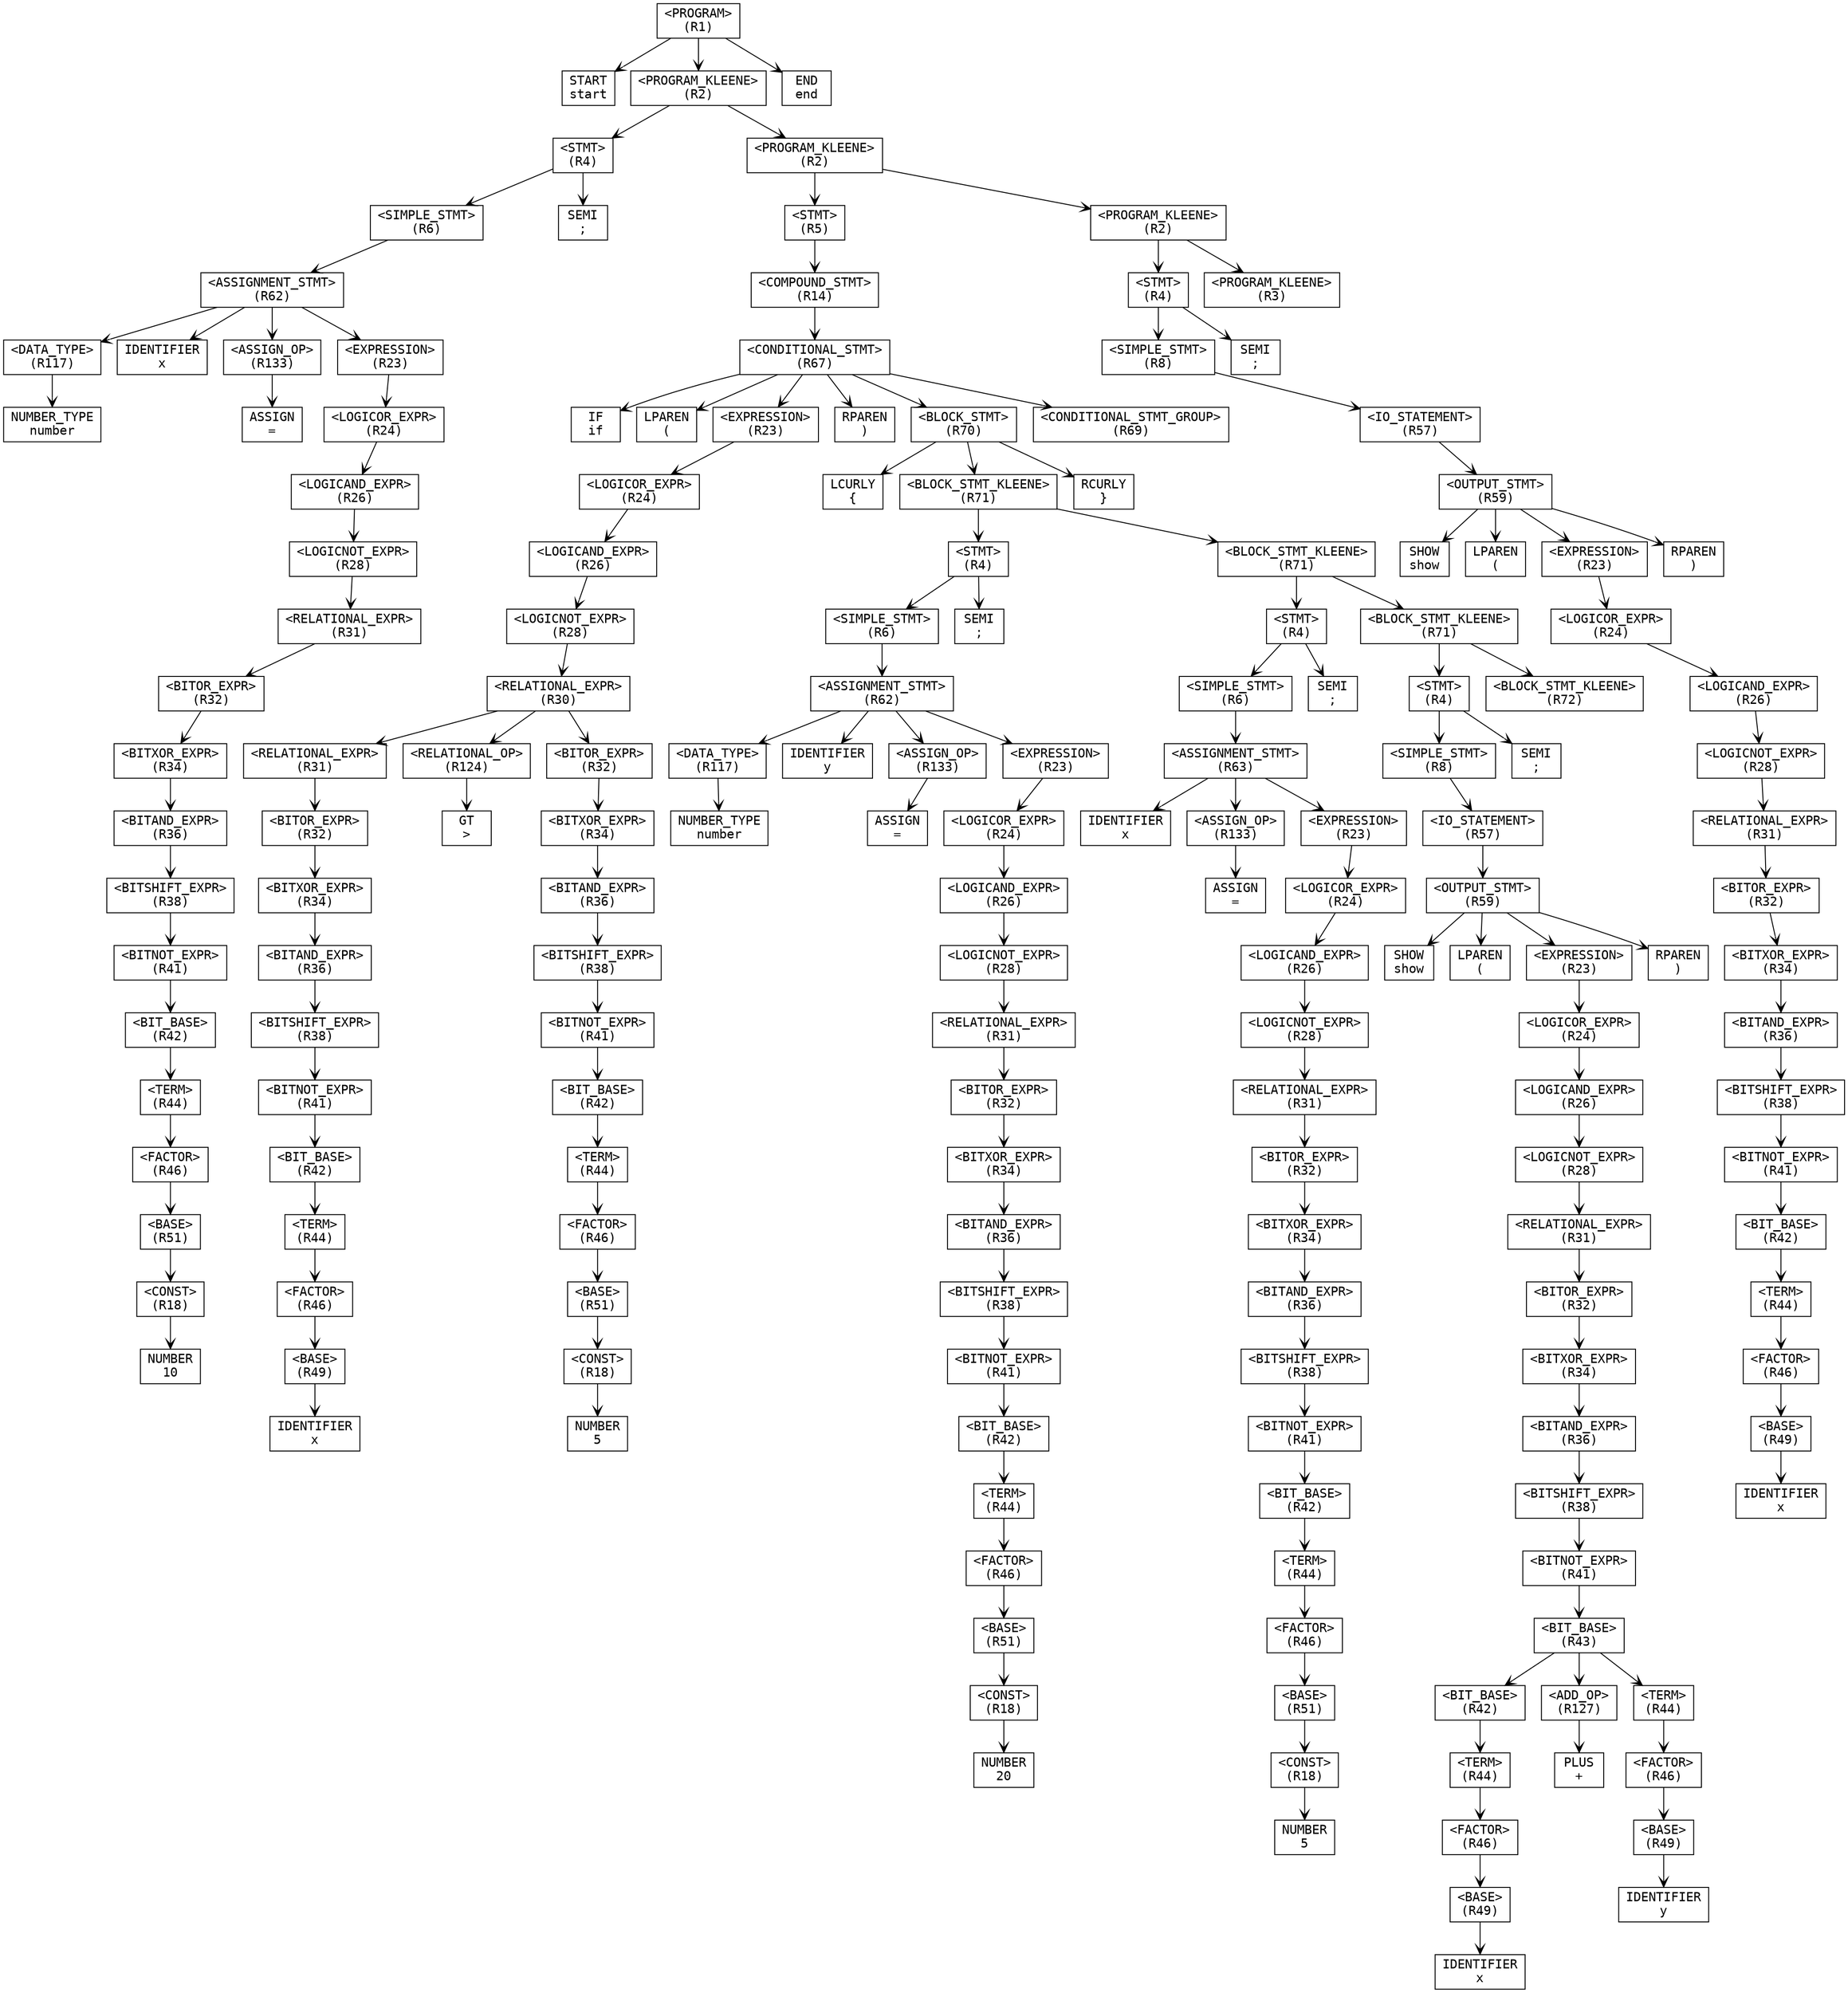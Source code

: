 digraph ParseTree {
  node [shape=box, fontname="Courier"];
  edge [arrowhead=vee];
  n4275866 [label="<PROGRAM>\n(R1)"];
  n1099975486 [label="START\nstart"];
  n4275866 -> n1099975486;
  n26476492 [label="<PROGRAM_KLEENE>\n(R2)"];
  n485081469 [label="<STMT>\n(R4)"];
  n1356608316 [label="<SIMPLE_STMT>\n(R6)"];
  n1485080858 [label="<ASSIGNMENT_STMT>\n(R62)"];
  n1182232665 [label="<DATA_TYPE>\n(R117)"];
  n340239299 [label="NUMBER_TYPE\nnumber"];
  n1182232665 -> n340239299;
  n1485080858 -> n1182232665;
  n624113572 [label="IDENTIFIER\nx"];
  n1485080858 -> n624113572;
  n1501800001 [label="<ASSIGN_OP>\n(R133)"];
  n604758160 [label="ASSIGN\n="];
  n1501800001 -> n604758160;
  n1485080858 -> n1501800001;
  n226166377 [label="<EXPRESSION>\n(R23)"];
  n826908277 [label="<LOGICOR_EXPR>\n(R24)"];
  n1975293875 [label="<LOGICAND_EXPR>\n(R26)"];
  n248047348 [label="<LOGICNOT_EXPR>\n(R28)"];
  n1532358922 [label="<RELATIONAL_EXPR>\n(R31)"];
  n638744099 [label="<BITOR_EXPR>\n(R32)"];
  n922905693 [label="<BITXOR_EXPR>\n(R34)"];
  n2117387023 [label="<BITAND_EXPR>\n(R36)"];
  n169717858 [label="<BITSHIFT_EXPR>\n(R38)"];
  n1066101868 [label="<BITNOT_EXPR>\n(R41)"];
  n458202948 [label="<BIT_BASE>\n(R42)"];
  n1136331673 [label="<TERM>\n(R44)"];
  n608316716 [label="<FACTOR>\n(R46)"];
  n1078910404 [label="<BASE>\n(R51)"];
  n664592182 [label="<CONST>\n(R18)"];
  n1012989855 [label="NUMBER\n10"];
  n664592182 -> n1012989855;
  n1078910404 -> n664592182;
  n608316716 -> n1078910404;
  n1136331673 -> n608316716;
  n458202948 -> n1136331673;
  n1066101868 -> n458202948;
  n169717858 -> n1066101868;
  n2117387023 -> n169717858;
  n922905693 -> n2117387023;
  n638744099 -> n922905693;
  n1532358922 -> n638744099;
  n248047348 -> n1532358922;
  n1975293875 -> n248047348;
  n826908277 -> n1975293875;
  n226166377 -> n826908277;
  n1485080858 -> n226166377;
  n1356608316 -> n1485080858;
  n485081469 -> n1356608316;
  n167681650 [label="SEMI\n;"];
  n485081469 -> n167681650;
  n26476492 -> n485081469;
  n1063834228 [label="<PROGRAM_KLEENE>\n(R2)"];
  n2127351744 [label="<STMT>\n(R5)"];
  n1164663681 [label="<COMPOUND_STMT>\n(R14)"];
  n941314128 [label="<CONDITIONAL_STMT>\n(R67)"];
  n1092214357 [label="IF\nif"];
  n941314128 -> n1092214357;
  n1504951161 [label="LPAREN\n("];
  n941314128 -> n1504951161;
  n1176192157 [label="<EXPRESSION>\n(R23)"];
  n610276830 [label="<LOGICOR_EXPR>\n(R24)"];
  n730106993 [label="<LOGICAND_EXPR>\n(R26)"];
  n1873318411 [label="<LOGICNOT_EXPR>\n(R28)"];
  n1938492623 [label="<RELATIONAL_EXPR>\n(R30)"];
  n1465985413 [label="<RELATIONAL_EXPR>\n(R31)"];
  n1485422620 [label="<BITOR_EXPR>\n(R32)"];
  n1939487180 [label="<BITXOR_EXPR>\n(R34)"];
  n1482468868 [label="<BITAND_EXPR>\n(R36)"];
  n103778699 [label="<BITSHIFT_EXPR>\n(R38)"];
  n279978098 [label="<BITNOT_EXPR>\n(R41)"];
  n843460593 [label="<BIT_BASE>\n(R42)"];
  n265788211 [label="<TERM>\n(R44)"];
  n1976445075 [label="<FACTOR>\n(R46)"];
  n1693197800 [label="<BASE>\n(R49)"];
  n1733732131 [label="IDENTIFIER\nx"];
  n1693197800 -> n1733732131;
  n1976445075 -> n1693197800;
  n265788211 -> n1976445075;
  n843460593 -> n265788211;
  n279978098 -> n843460593;
  n103778699 -> n279978098;
  n1482468868 -> n103778699;
  n1939487180 -> n1482468868;
  n1485422620 -> n1939487180;
  n1465985413 -> n1485422620;
  n1938492623 -> n1465985413;
  n1424729849 [label="<RELATIONAL_OP>\n(R124)"];
  n1348830791 [label="GT\n>"];
  n1424729849 -> n1348830791;
  n1938492623 -> n1424729849;
  n1428372166 [label="<BITOR_EXPR>\n(R32)"];
  n127852798 [label="<BITXOR_EXPR>\n(R34)"];
  n248201882 [label="<BITAND_EXPR>\n(R36)"];
  n1918937786 [label="<BITSHIFT_EXPR>\n(R38)"];
  n1054427962 [label="<BITNOT_EXPR>\n(R41)"];
  n1311823119 [label="<BIT_BASE>\n(R42)"];
  n448496065 [label="<TERM>\n(R44)"];
  n1836703062 [label="<FACTOR>\n(R46)"];
  n428723032 [label="<BASE>\n(R51)"];
  n1365114315 [label="<CONST>\n(R18)"];
  n397331368 [label="NUMBER\n5"];
  n1365114315 -> n397331368;
  n428723032 -> n1365114315;
  n1836703062 -> n428723032;
  n448496065 -> n1836703062;
  n1311823119 -> n448496065;
  n1054427962 -> n1311823119;
  n1918937786 -> n1054427962;
  n248201882 -> n1918937786;
  n127852798 -> n248201882;
  n1428372166 -> n127852798;
  n1938492623 -> n1428372166;
  n1873318411 -> n1938492623;
  n730106993 -> n1873318411;
  n610276830 -> n730106993;
  n1176192157 -> n610276830;
  n941314128 -> n1176192157;
  n882784102 [label="RPAREN\n)"];
  n941314128 -> n882784102;
  n1128201638 [label="<BLOCK_STMT>\n(R70)"];
  n2100556719 [label="LCURLY\n{"];
  n1128201638 -> n2100556719;
  n480347178 [label="<BLOCK_STMT_KLEENE>\n(R71)"];
  n1505863135 [label="<STMT>\n(R4)"];
  n1831252108 [label="<SIMPLE_STMT>\n(R6)"];
  n258643980 [label="<ASSIGNMENT_STMT>\n(R62)"];
  n536534303 [label="<DATA_TYPE>\n(R117)"];
  n1262582882 [label="NUMBER_TYPE\nnumber"];
  n536534303 -> n1262582882;
  n258643980 -> n536534303;
  n331028310 [label="IDENTIFIER\ny"];
  n258643980 -> n331028310;
  n1221220309 [label="<ASSIGN_OP>\n(R133)"];
  n26307062 [label="ASSIGN\n="];
  n1221220309 -> n26307062;
  n258643980 -> n1221220309;
  n1106487242 [label="<EXPRESSION>\n(R23)"];
  n179902725 [label="<LOGICOR_EXPR>\n(R24)"];
  n282559352 [label="<LOGICAND_EXPR>\n(R26)"];
  n444831309 [label="<LOGICNOT_EXPR>\n(R28)"];
  n1175629600 [label="<RELATIONAL_EXPR>\n(R31)"];
  n69330902 [label="<BITOR_EXPR>\n(R32)"];
  n683763817 [label="<BITXOR_EXPR>\n(R34)"];
  n787915458 [label="<BITAND_EXPR>\n(R36)"];
  n2102289299 [label="<BITSHIFT_EXPR>\n(R38)"];
  n1985623227 [label="<BITNOT_EXPR>\n(R41)"];
  n1442547769 [label="<BIT_BASE>\n(R42)"];
  n1317060854 [label="<TERM>\n(R44)"];
  n1079795790 [label="<FACTOR>\n(R46)"];
  n1736731410 [label="<BASE>\n(R51)"];
  n1849134491 [label="<CONST>\n(R18)"];
  n653813723 [label="NUMBER\n20"];
  n1849134491 -> n653813723;
  n1736731410 -> n1849134491;
  n1079795790 -> n1736731410;
  n1317060854 -> n1079795790;
  n1442547769 -> n1317060854;
  n1985623227 -> n1442547769;
  n2102289299 -> n1985623227;
  n787915458 -> n2102289299;
  n683763817 -> n787915458;
  n69330902 -> n683763817;
  n1175629600 -> n69330902;
  n444831309 -> n1175629600;
  n282559352 -> n444831309;
  n179902725 -> n282559352;
  n1106487242 -> n179902725;
  n258643980 -> n1106487242;
  n1831252108 -> n258643980;
  n1505863135 -> n1831252108;
  n92618074 [label="SEMI\n;"];
  n1505863135 -> n92618074;
  n480347178 -> n1505863135;
  n1100810755 [label="<BLOCK_STMT_KLEENE>\n(R71)"];
  n328469758 [label="<STMT>\n(R4)"];
  n1983346664 [label="<SIMPLE_STMT>\n(R6)"];
  n1526004633 [label="<ASSIGNMENT_STMT>\n(R63)"];
  n1938833366 [label="IDENTIFIER\nx"];
  n1526004633 -> n1938833366;
  n1087389350 [label="<ASSIGN_OP>\n(R133)"];
  n227907939 [label="ASSIGN\n="];
  n1087389350 -> n227907939;
  n1526004633 -> n1087389350;
  n1891664763 [label="<EXPRESSION>\n(R23)"];
  n39611450 [label="<LOGICOR_EXPR>\n(R24)"];
  n1127765977 [label="<LOGICAND_EXPR>\n(R26)"];
  n1657245788 [label="<LOGICNOT_EXPR>\n(R28)"];
  n375921700 [label="<RELATIONAL_EXPR>\n(R31)"];
  n1999937391 [label="<BITOR_EXPR>\n(R32)"];
  n1991477455 [label="<BITXOR_EXPR>\n(R34)"];
  n682144565 [label="<BITAND_EXPR>\n(R36)"];
  n2121728824 [label="<BITSHIFT_EXPR>\n(R38)"];
  n761996414 [label="<BITNOT_EXPR>\n(R41)"];
  n1198798060 [label="<BIT_BASE>\n(R42)"];
  n707270188 [label="<TERM>\n(R44)"];
  n1820376722 [label="<FACTOR>\n(R46)"];
  n406601640 [label="<BASE>\n(R51)"];
  n2114566935 [label="<CONST>\n(R18)"];
  n351947660 [label="NUMBER\n5"];
  n2114566935 -> n351947660;
  n406601640 -> n2114566935;
  n1820376722 -> n406601640;
  n707270188 -> n1820376722;
  n1198798060 -> n707270188;
  n761996414 -> n1198798060;
  n2121728824 -> n761996414;
  n682144565 -> n2121728824;
  n1991477455 -> n682144565;
  n1999937391 -> n1991477455;
  n375921700 -> n1999937391;
  n1657245788 -> n375921700;
  n1127765977 -> n1657245788;
  n39611450 -> n1127765977;
  n1891664763 -> n39611450;
  n1526004633 -> n1891664763;
  n1983346664 -> n1526004633;
  n328469758 -> n1983346664;
  n2103903151 [label="SEMI\n;"];
  n328469758 -> n2103903151;
  n1100810755 -> n328469758;
  n73380564 [label="<BLOCK_STMT_KLEENE>\n(R71)"];
  n926773323 [label="<STMT>\n(R4)"];
  n1910373131 [label="<SIMPLE_STMT>\n(R8)"];
  n887289060 [label="<IO_STATEMENT>\n(R57)"];
  n1297230270 [label="<OUTPUT_STMT>\n(R59)"];
  n288470903 [label="SHOW\nshow"];
  n1297230270 -> n288470903;
  n262800377 [label="LPAREN\n("];
  n1297230270 -> n262800377;
  n751604540 [label="<EXPRESSION>\n(R23)"];
  n1880051906 [label="<LOGICOR_EXPR>\n(R24)"];
  n1822018491 [label="<LOGICAND_EXPR>\n(R26)"];
  n863217690 [label="<LOGICNOT_EXPR>\n(R28)"];
  n2070845499 [label="<RELATIONAL_EXPR>\n(R31)"];
  n1902989012 [label="<BITOR_EXPR>\n(R32)"];
  n1401657169 [label="<BITXOR_EXPR>\n(R34)"];
  n2107037250 [label="<BITAND_EXPR>\n(R36)"];
  n1924544139 [label="<BITSHIFT_EXPR>\n(R38)"];
  n1773592039 [label="<BITNOT_EXPR>\n(R41)"];
  n1720250015 [label="<BIT_BASE>\n(R43)"];
  n761729226 [label="<BIT_BASE>\n(R42)"];
  n1848015235 [label="<TERM>\n(R44)"];
  n824232005 [label="<FACTOR>\n(R46)"];
  n276636904 [label="<BASE>\n(R49)"];
  n92903277 [label="IDENTIFIER\nx"];
  n276636904 -> n92903277;
  n824232005 -> n276636904;
  n1848015235 -> n824232005;
  n761729226 -> n1848015235;
  n1720250015 -> n761729226;
  n1480461374 [label="<ADD_OP>\n(R127)"];
  n1869321628 [label="PLUS\n+"];
  n1480461374 -> n1869321628;
  n1720250015 -> n1480461374;
  n373864189 [label="<TERM>\n(R44)"];
  n1605593510 [label="<FACTOR>\n(R46)"];
  n2009383314 [label="<BASE>\n(R49)"];
  n1152417155 [label="IDENTIFIER\ny"];
  n2009383314 -> n1152417155;
  n1605593510 -> n2009383314;
  n373864189 -> n1605593510;
  n1720250015 -> n373864189;
  n1773592039 -> n1720250015;
  n1924544139 -> n1773592039;
  n2107037250 -> n1924544139;
  n1401657169 -> n2107037250;
  n1902989012 -> n1401657169;
  n2070845499 -> n1902989012;
  n863217690 -> n2070845499;
  n1822018491 -> n863217690;
  n1880051906 -> n1822018491;
  n751604540 -> n1880051906;
  n1297230270 -> n751604540;
  n396149942 [label="RPAREN\n)"];
  n1297230270 -> n396149942;
  n887289060 -> n1297230270;
  n1910373131 -> n887289060;
  n926773323 -> n1910373131;
  n1403412922 [label="SEMI\n;"];
  n926773323 -> n1403412922;
  n73380564 -> n926773323;
  n37741069 [label="<BLOCK_STMT_KLEENE>\n(R72)"];
  n73380564 -> n37741069;
  n1100810755 -> n73380564;
  n480347178 -> n1100810755;
  n1128201638 -> n480347178;
  n1160039340 [label="RCURLY\n}"];
  n1128201638 -> n1160039340;
  n941314128 -> n1128201638;
  n879501002 [label="<CONDITIONAL_STMT_GROUP>\n(R69)"];
  n941314128 -> n879501002;
  n1164663681 -> n941314128;
  n2127351744 -> n1164663681;
  n1063834228 -> n2127351744;
  n1411842636 [label="<PROGRAM_KLEENE>\n(R2)"];
  n695582031 [label="<STMT>\n(R4)"];
  n1257208422 [label="<SIMPLE_STMT>\n(R8)"];
  n505522111 [label="<IO_STATEMENT>\n(R57)"];
  n1928917845 [label="<OUTPUT_STMT>\n(R59)"];
  n1986246528 [label="SHOW\nshow"];
  n1928917845 -> n1986246528;
  n1198448480 [label="LPAREN\n("];
  n1928917845 -> n1198448480;
  n1415677037 [label="<EXPRESSION>\n(R23)"];
  n1630971887 [label="<LOGICOR_EXPR>\n(R24)"];
  n167957502 [label="<LOGICAND_EXPR>\n(R26)"];
  n992385025 [label="<LOGICNOT_EXPR>\n(R28)"];
  n1673273828 [label="<RELATIONAL_EXPR>\n(R31)"];
  n937556899 [label="<BITOR_EXPR>\n(R32)"];
  n727729026 [label="<BITXOR_EXPR>\n(R34)"];
  n604582015 [label="<BITAND_EXPR>\n(R36)"];
  n641242651 [label="<BITSHIFT_EXPR>\n(R38)"];
  n507268508 [label="<BITNOT_EXPR>\n(R41)"];
  n929653130 [label="<BIT_BASE>\n(R42)"];
  n1510876624 [label="<TERM>\n(R44)"];
  n946141380 [label="<FACTOR>\n(R46)"];
  n1153958649 [label="<BASE>\n(R49)"];
  n953241307 [label="IDENTIFIER\nx"];
  n1153958649 -> n953241307;
  n946141380 -> n1153958649;
  n1510876624 -> n946141380;
  n929653130 -> n1510876624;
  n507268508 -> n929653130;
  n641242651 -> n507268508;
  n604582015 -> n641242651;
  n727729026 -> n604582015;
  n937556899 -> n727729026;
  n1673273828 -> n937556899;
  n992385025 -> n1673273828;
  n167957502 -> n992385025;
  n1630971887 -> n167957502;
  n1415677037 -> n1630971887;
  n1928917845 -> n1415677037;
  n324721844 [label="RPAREN\n)"];
  n1928917845 -> n324721844;
  n505522111 -> n1928917845;
  n1257208422 -> n505522111;
  n695582031 -> n1257208422;
  n216507587 [label="SEMI\n;"];
  n695582031 -> n216507587;
  n1411842636 -> n695582031;
  n146583660 [label="<PROGRAM_KLEENE>\n(R3)"];
  n1411842636 -> n146583660;
  n1063834228 -> n1411842636;
  n26476492 -> n1063834228;
  n4275866 -> n26476492;
  n975802422 [label="END\nend"];
  n4275866 -> n975802422;
}